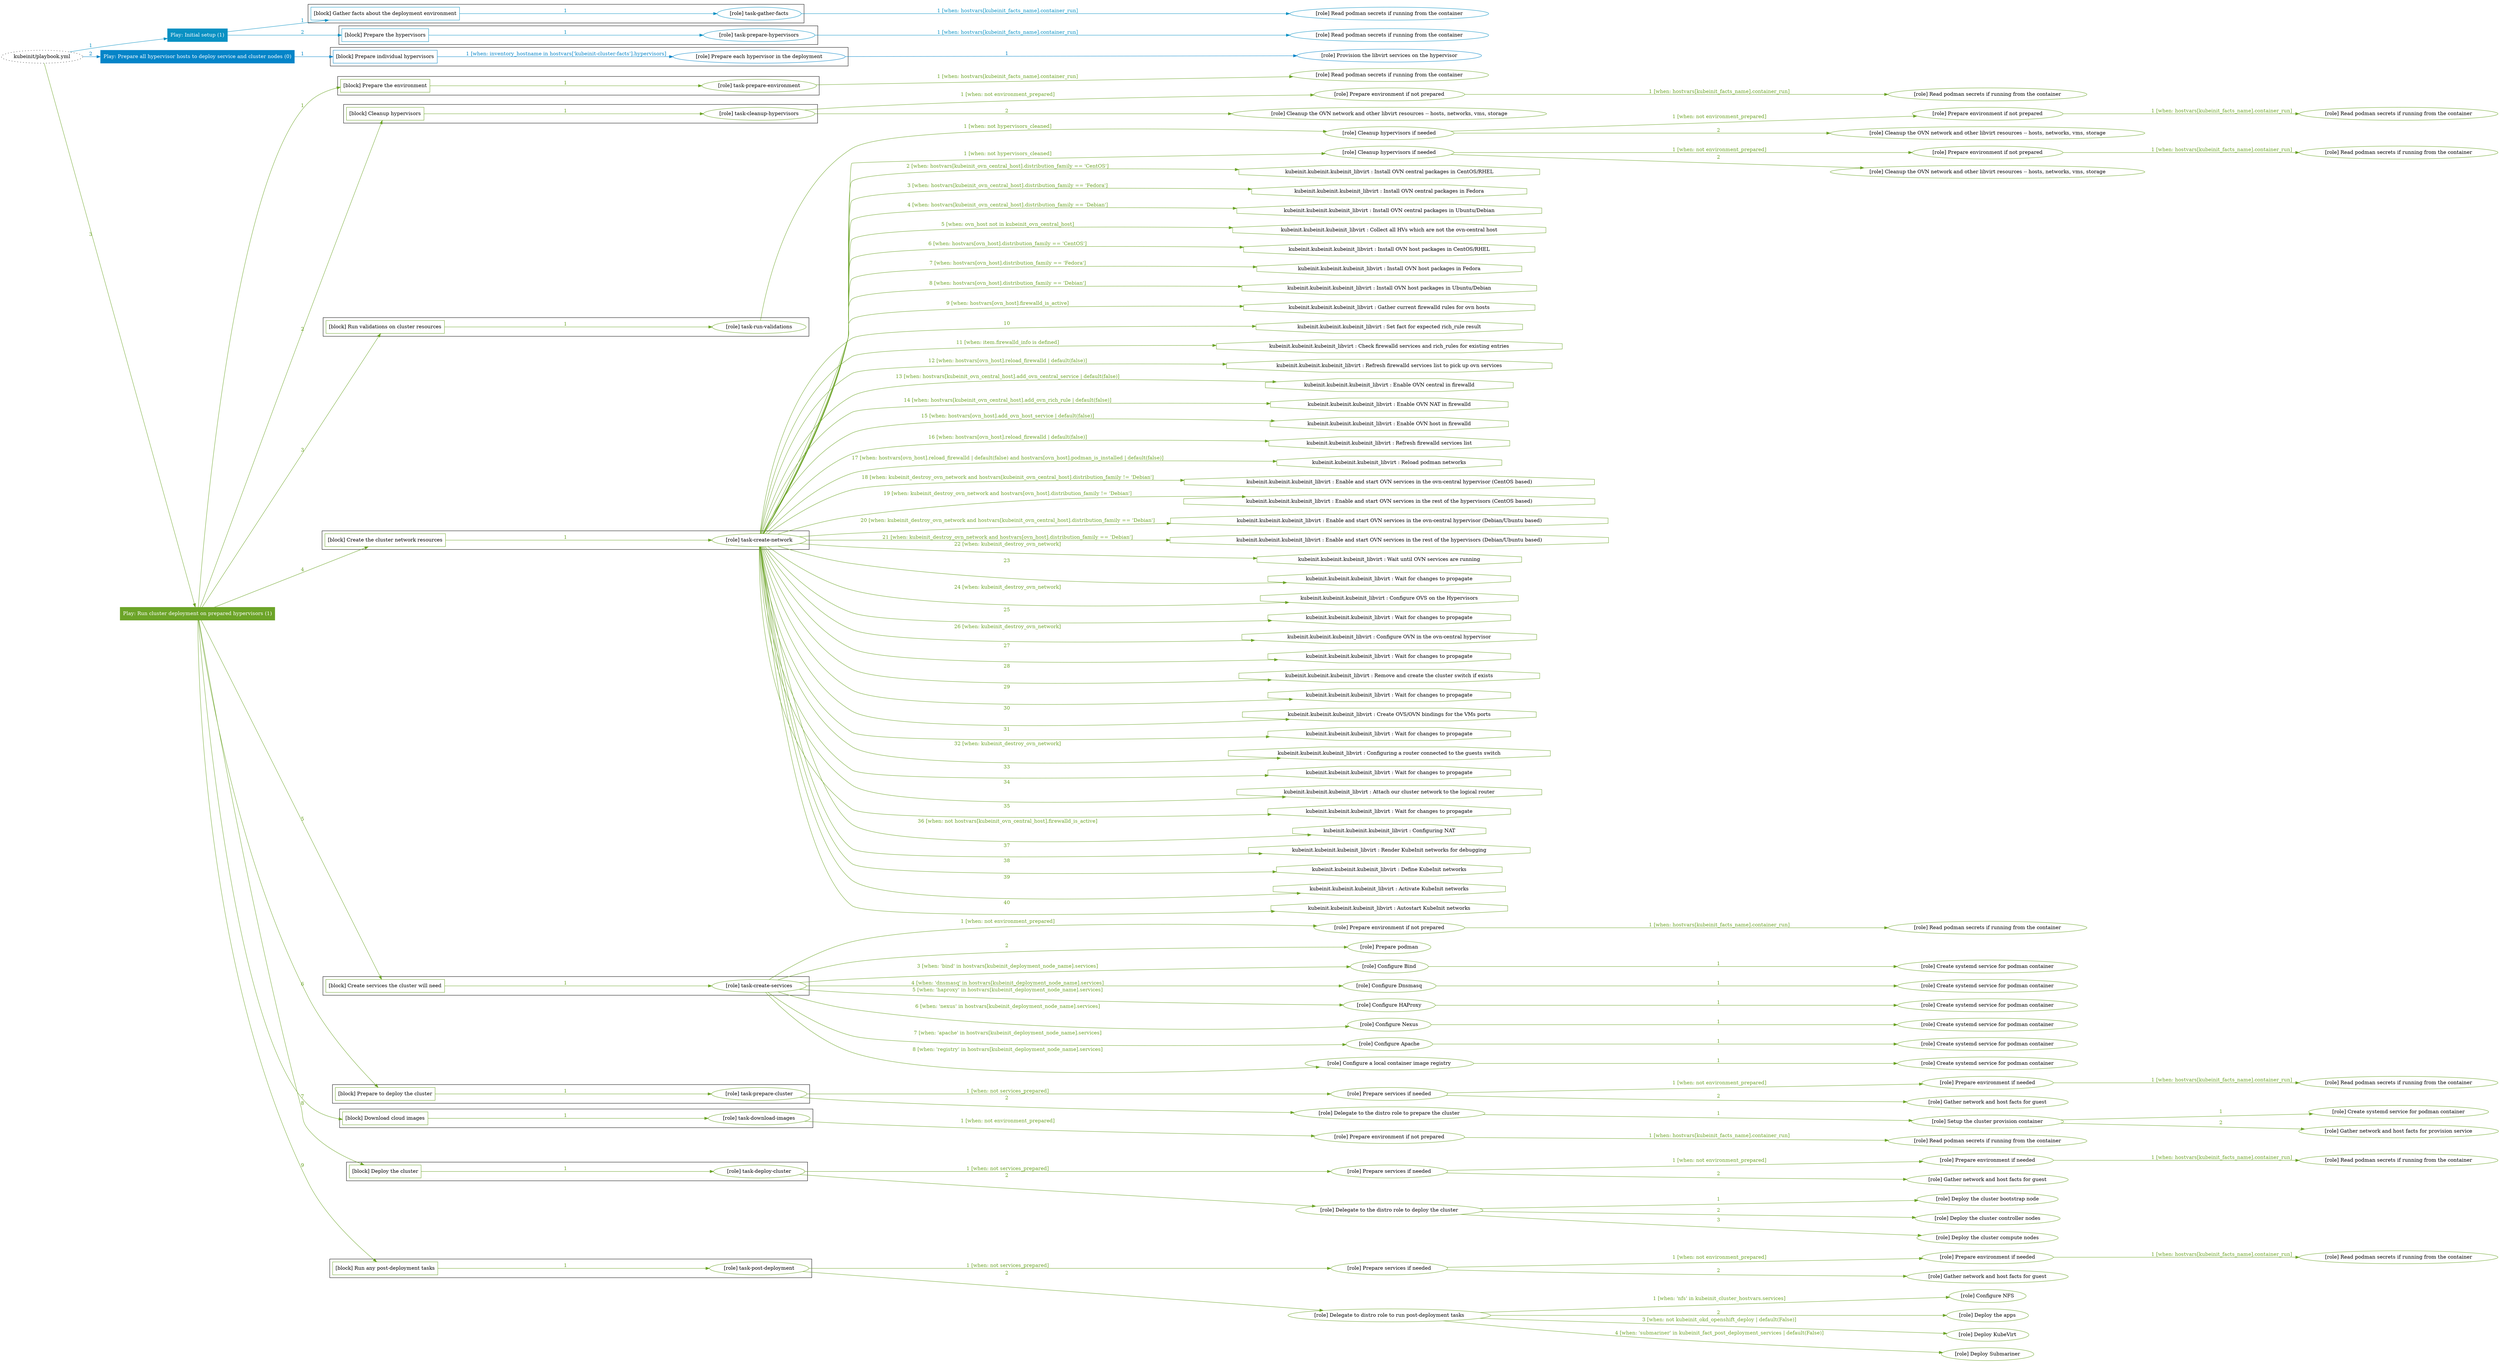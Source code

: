 digraph {
	graph [concentrate=true ordering=in rankdir=LR ratio=fill]
	edge [esep=5 sep=10]
	"kubeinit/playbook.yml" [id=root_node style=dotted]
	play_1d0f3b23 [label="Play: Initial setup (1)" color="#0991c3" fontcolor="#ffffff" id=play_1d0f3b23 shape=box style=filled tooltip=localhost]
	"kubeinit/playbook.yml" -> play_1d0f3b23 [label="1 " color="#0991c3" fontcolor="#0991c3" id=edge_0eebed0f labeltooltip="1 " tooltip="1 "]
	subgraph "Read podman secrets if running from the container" {
		role_3bda1258 [label="[role] Read podman secrets if running from the container" color="#0991c3" id=role_3bda1258 tooltip="Read podman secrets if running from the container"]
	}
	subgraph "task-gather-facts" {
		role_52b122ae [label="[role] task-gather-facts" color="#0991c3" id=role_52b122ae tooltip="task-gather-facts"]
		role_52b122ae -> role_3bda1258 [label="1 [when: hostvars[kubeinit_facts_name].container_run]" color="#0991c3" fontcolor="#0991c3" id=edge_6b0757ee labeltooltip="1 [when: hostvars[kubeinit_facts_name].container_run]" tooltip="1 [when: hostvars[kubeinit_facts_name].container_run]"]
	}
	subgraph "Read podman secrets if running from the container" {
		role_62231ed9 [label="[role] Read podman secrets if running from the container" color="#0991c3" id=role_62231ed9 tooltip="Read podman secrets if running from the container"]
	}
	subgraph "task-prepare-hypervisors" {
		role_877db3f2 [label="[role] task-prepare-hypervisors" color="#0991c3" id=role_877db3f2 tooltip="task-prepare-hypervisors"]
		role_877db3f2 -> role_62231ed9 [label="1 [when: hostvars[kubeinit_facts_name].container_run]" color="#0991c3" fontcolor="#0991c3" id=edge_5c6cde98 labeltooltip="1 [when: hostvars[kubeinit_facts_name].container_run]" tooltip="1 [when: hostvars[kubeinit_facts_name].container_run]"]
	}
	subgraph "Play: Initial setup (1)" {
		play_1d0f3b23 -> block_cac2abf6 [label=1 color="#0991c3" fontcolor="#0991c3" id=edge_bfcca892 labeltooltip=1 tooltip=1]
		subgraph cluster_block_cac2abf6 {
			block_cac2abf6 [label="[block] Gather facts about the deployment environment" color="#0991c3" id=block_cac2abf6 labeltooltip="Gather facts about the deployment environment" shape=box tooltip="Gather facts about the deployment environment"]
			block_cac2abf6 -> role_52b122ae [label="1 " color="#0991c3" fontcolor="#0991c3" id=edge_7da9f13a labeltooltip="1 " tooltip="1 "]
		}
		play_1d0f3b23 -> block_fa232327 [label=2 color="#0991c3" fontcolor="#0991c3" id=edge_b8f8ec32 labeltooltip=2 tooltip=2]
		subgraph cluster_block_fa232327 {
			block_fa232327 [label="[block] Prepare the hypervisors" color="#0991c3" id=block_fa232327 labeltooltip="Prepare the hypervisors" shape=box tooltip="Prepare the hypervisors"]
			block_fa232327 -> role_877db3f2 [label="1 " color="#0991c3" fontcolor="#0991c3" id=edge_8bb0a668 labeltooltip="1 " tooltip="1 "]
		}
	}
	play_5620a436 [label="Play: Prepare all hypervisor hosts to deploy service and cluster nodes (0)" color="#0484c8" fontcolor="#ffffff" id=play_5620a436 shape=box style=filled tooltip="Play: Prepare all hypervisor hosts to deploy service and cluster nodes (0)"]
	"kubeinit/playbook.yml" -> play_5620a436 [label="2 " color="#0484c8" fontcolor="#0484c8" id=edge_4b55c84f labeltooltip="2 " tooltip="2 "]
	subgraph "Provision the libvirt services on the hypervisor" {
		role_5b494104 [label="[role] Provision the libvirt services on the hypervisor" color="#0484c8" id=role_5b494104 tooltip="Provision the libvirt services on the hypervisor"]
	}
	subgraph "Prepare each hypervisor in the deployment" {
		role_0c9cf7dc [label="[role] Prepare each hypervisor in the deployment" color="#0484c8" id=role_0c9cf7dc tooltip="Prepare each hypervisor in the deployment"]
		role_0c9cf7dc -> role_5b494104 [label="1 " color="#0484c8" fontcolor="#0484c8" id=edge_ddefc6c1 labeltooltip="1 " tooltip="1 "]
	}
	subgraph "Play: Prepare all hypervisor hosts to deploy service and cluster nodes (0)" {
		play_5620a436 -> block_0cb9054e [label=1 color="#0484c8" fontcolor="#0484c8" id=edge_31ef2a27 labeltooltip=1 tooltip=1]
		subgraph cluster_block_0cb9054e {
			block_0cb9054e [label="[block] Prepare individual hypervisors" color="#0484c8" id=block_0cb9054e labeltooltip="Prepare individual hypervisors" shape=box tooltip="Prepare individual hypervisors"]
			block_0cb9054e -> role_0c9cf7dc [label="1 [when: inventory_hostname in hostvars['kubeinit-cluster-facts'].hypervisors]" color="#0484c8" fontcolor="#0484c8" id=edge_56a7d18a labeltooltip="1 [when: inventory_hostname in hostvars['kubeinit-cluster-facts'].hypervisors]" tooltip="1 [when: inventory_hostname in hostvars['kubeinit-cluster-facts'].hypervisors]"]
		}
	}
	play_fc55fb59 [label="Play: Run cluster deployment on prepared hypervisors (1)" color="#6ca428" fontcolor="#ffffff" id=play_fc55fb59 shape=box style=filled tooltip=localhost]
	"kubeinit/playbook.yml" -> play_fc55fb59 [label="3 " color="#6ca428" fontcolor="#6ca428" id=edge_37c47b36 labeltooltip="3 " tooltip="3 "]
	subgraph "Read podman secrets if running from the container" {
		role_cace3ada [label="[role] Read podman secrets if running from the container" color="#6ca428" id=role_cace3ada tooltip="Read podman secrets if running from the container"]
	}
	subgraph "task-prepare-environment" {
		role_329109fe [label="[role] task-prepare-environment" color="#6ca428" id=role_329109fe tooltip="task-prepare-environment"]
		role_329109fe -> role_cace3ada [label="1 [when: hostvars[kubeinit_facts_name].container_run]" color="#6ca428" fontcolor="#6ca428" id=edge_4caa271c labeltooltip="1 [when: hostvars[kubeinit_facts_name].container_run]" tooltip="1 [when: hostvars[kubeinit_facts_name].container_run]"]
	}
	subgraph "Read podman secrets if running from the container" {
		role_ec29bff9 [label="[role] Read podman secrets if running from the container" color="#6ca428" id=role_ec29bff9 tooltip="Read podman secrets if running from the container"]
	}
	subgraph "Prepare environment if not prepared" {
		role_7a30d670 [label="[role] Prepare environment if not prepared" color="#6ca428" id=role_7a30d670 tooltip="Prepare environment if not prepared"]
		role_7a30d670 -> role_ec29bff9 [label="1 [when: hostvars[kubeinit_facts_name].container_run]" color="#6ca428" fontcolor="#6ca428" id=edge_1ba3d1e0 labeltooltip="1 [when: hostvars[kubeinit_facts_name].container_run]" tooltip="1 [when: hostvars[kubeinit_facts_name].container_run]"]
	}
	subgraph "Cleanup the OVN network and other libvirt resources -- hosts, networks, vms, storage" {
		role_9c97a866 [label="[role] Cleanup the OVN network and other libvirt resources -- hosts, networks, vms, storage" color="#6ca428" id=role_9c97a866 tooltip="Cleanup the OVN network and other libvirt resources -- hosts, networks, vms, storage"]
	}
	subgraph "task-cleanup-hypervisors" {
		role_ce5047a4 [label="[role] task-cleanup-hypervisors" color="#6ca428" id=role_ce5047a4 tooltip="task-cleanup-hypervisors"]
		role_ce5047a4 -> role_7a30d670 [label="1 [when: not environment_prepared]" color="#6ca428" fontcolor="#6ca428" id=edge_6b4ae4ee labeltooltip="1 [when: not environment_prepared]" tooltip="1 [when: not environment_prepared]"]
		role_ce5047a4 -> role_9c97a866 [label="2 " color="#6ca428" fontcolor="#6ca428" id=edge_ade8a3e8 labeltooltip="2 " tooltip="2 "]
	}
	subgraph "Read podman secrets if running from the container" {
		role_aefb1856 [label="[role] Read podman secrets if running from the container" color="#6ca428" id=role_aefb1856 tooltip="Read podman secrets if running from the container"]
	}
	subgraph "Prepare environment if not prepared" {
		role_160557c3 [label="[role] Prepare environment if not prepared" color="#6ca428" id=role_160557c3 tooltip="Prepare environment if not prepared"]
		role_160557c3 -> role_aefb1856 [label="1 [when: hostvars[kubeinit_facts_name].container_run]" color="#6ca428" fontcolor="#6ca428" id=edge_77136409 labeltooltip="1 [when: hostvars[kubeinit_facts_name].container_run]" tooltip="1 [when: hostvars[kubeinit_facts_name].container_run]"]
	}
	subgraph "Cleanup the OVN network and other libvirt resources -- hosts, networks, vms, storage" {
		role_cb1c1463 [label="[role] Cleanup the OVN network and other libvirt resources -- hosts, networks, vms, storage" color="#6ca428" id=role_cb1c1463 tooltip="Cleanup the OVN network and other libvirt resources -- hosts, networks, vms, storage"]
	}
	subgraph "Cleanup hypervisors if needed" {
		role_30bb3a81 [label="[role] Cleanup hypervisors if needed" color="#6ca428" id=role_30bb3a81 tooltip="Cleanup hypervisors if needed"]
		role_30bb3a81 -> role_160557c3 [label="1 [when: not environment_prepared]" color="#6ca428" fontcolor="#6ca428" id=edge_ea92c94d labeltooltip="1 [when: not environment_prepared]" tooltip="1 [when: not environment_prepared]"]
		role_30bb3a81 -> role_cb1c1463 [label="2 " color="#6ca428" fontcolor="#6ca428" id=edge_9de337fa labeltooltip="2 " tooltip="2 "]
	}
	subgraph "task-run-validations" {
		role_1bee5605 [label="[role] task-run-validations" color="#6ca428" id=role_1bee5605 tooltip="task-run-validations"]
		role_1bee5605 -> role_30bb3a81 [label="1 [when: not hypervisors_cleaned]" color="#6ca428" fontcolor="#6ca428" id=edge_9c29f509 labeltooltip="1 [when: not hypervisors_cleaned]" tooltip="1 [when: not hypervisors_cleaned]"]
	}
	subgraph "Read podman secrets if running from the container" {
		role_6a135ee4 [label="[role] Read podman secrets if running from the container" color="#6ca428" id=role_6a135ee4 tooltip="Read podman secrets if running from the container"]
	}
	subgraph "Prepare environment if not prepared" {
		role_3a373ab1 [label="[role] Prepare environment if not prepared" color="#6ca428" id=role_3a373ab1 tooltip="Prepare environment if not prepared"]
		role_3a373ab1 -> role_6a135ee4 [label="1 [when: hostvars[kubeinit_facts_name].container_run]" color="#6ca428" fontcolor="#6ca428" id=edge_4aa9da67 labeltooltip="1 [when: hostvars[kubeinit_facts_name].container_run]" tooltip="1 [when: hostvars[kubeinit_facts_name].container_run]"]
	}
	subgraph "Cleanup the OVN network and other libvirt resources -- hosts, networks, vms, storage" {
		role_904cea30 [label="[role] Cleanup the OVN network and other libvirt resources -- hosts, networks, vms, storage" color="#6ca428" id=role_904cea30 tooltip="Cleanup the OVN network and other libvirt resources -- hosts, networks, vms, storage"]
	}
	subgraph "Cleanup hypervisors if needed" {
		role_c84840f1 [label="[role] Cleanup hypervisors if needed" color="#6ca428" id=role_c84840f1 tooltip="Cleanup hypervisors if needed"]
		role_c84840f1 -> role_3a373ab1 [label="1 [when: not environment_prepared]" color="#6ca428" fontcolor="#6ca428" id=edge_f9b7dd58 labeltooltip="1 [when: not environment_prepared]" tooltip="1 [when: not environment_prepared]"]
		role_c84840f1 -> role_904cea30 [label="2 " color="#6ca428" fontcolor="#6ca428" id=edge_bf6f907e labeltooltip="2 " tooltip="2 "]
	}
	subgraph "task-create-network" {
		role_a7d045e5 [label="[role] task-create-network" color="#6ca428" id=role_a7d045e5 tooltip="task-create-network"]
		role_a7d045e5 -> role_c84840f1 [label="1 [when: not hypervisors_cleaned]" color="#6ca428" fontcolor="#6ca428" id=edge_d69b2b00 labeltooltip="1 [when: not hypervisors_cleaned]" tooltip="1 [when: not hypervisors_cleaned]"]
		task_24482f84 [label="kubeinit.kubeinit.kubeinit_libvirt : Install OVN central packages in CentOS/RHEL" color="#6ca428" id=task_24482f84 shape=octagon tooltip="kubeinit.kubeinit.kubeinit_libvirt : Install OVN central packages in CentOS/RHEL"]
		role_a7d045e5 -> task_24482f84 [label="2 [when: hostvars[kubeinit_ovn_central_host].distribution_family == 'CentOS']" color="#6ca428" fontcolor="#6ca428" id=edge_8bc4be24 labeltooltip="2 [when: hostvars[kubeinit_ovn_central_host].distribution_family == 'CentOS']" tooltip="2 [when: hostvars[kubeinit_ovn_central_host].distribution_family == 'CentOS']"]
		task_f17afafd [label="kubeinit.kubeinit.kubeinit_libvirt : Install OVN central packages in Fedora" color="#6ca428" id=task_f17afafd shape=octagon tooltip="kubeinit.kubeinit.kubeinit_libvirt : Install OVN central packages in Fedora"]
		role_a7d045e5 -> task_f17afafd [label="3 [when: hostvars[kubeinit_ovn_central_host].distribution_family == 'Fedora']" color="#6ca428" fontcolor="#6ca428" id=edge_3b3521f0 labeltooltip="3 [when: hostvars[kubeinit_ovn_central_host].distribution_family == 'Fedora']" tooltip="3 [when: hostvars[kubeinit_ovn_central_host].distribution_family == 'Fedora']"]
		task_8bb8ba4b [label="kubeinit.kubeinit.kubeinit_libvirt : Install OVN central packages in Ubuntu/Debian" color="#6ca428" id=task_8bb8ba4b shape=octagon tooltip="kubeinit.kubeinit.kubeinit_libvirt : Install OVN central packages in Ubuntu/Debian"]
		role_a7d045e5 -> task_8bb8ba4b [label="4 [when: hostvars[kubeinit_ovn_central_host].distribution_family == 'Debian']" color="#6ca428" fontcolor="#6ca428" id=edge_e26f1718 labeltooltip="4 [when: hostvars[kubeinit_ovn_central_host].distribution_family == 'Debian']" tooltip="4 [when: hostvars[kubeinit_ovn_central_host].distribution_family == 'Debian']"]
		task_1f9318c9 [label="kubeinit.kubeinit.kubeinit_libvirt : Collect all HVs which are not the ovn-central host" color="#6ca428" id=task_1f9318c9 shape=octagon tooltip="kubeinit.kubeinit.kubeinit_libvirt : Collect all HVs which are not the ovn-central host"]
		role_a7d045e5 -> task_1f9318c9 [label="5 [when: ovn_host not in kubeinit_ovn_central_host]" color="#6ca428" fontcolor="#6ca428" id=edge_c4eaec52 labeltooltip="5 [when: ovn_host not in kubeinit_ovn_central_host]" tooltip="5 [when: ovn_host not in kubeinit_ovn_central_host]"]
		task_5c159fa4 [label="kubeinit.kubeinit.kubeinit_libvirt : Install OVN host packages in CentOS/RHEL" color="#6ca428" id=task_5c159fa4 shape=octagon tooltip="kubeinit.kubeinit.kubeinit_libvirt : Install OVN host packages in CentOS/RHEL"]
		role_a7d045e5 -> task_5c159fa4 [label="6 [when: hostvars[ovn_host].distribution_family == 'CentOS']" color="#6ca428" fontcolor="#6ca428" id=edge_d222ca1a labeltooltip="6 [when: hostvars[ovn_host].distribution_family == 'CentOS']" tooltip="6 [when: hostvars[ovn_host].distribution_family == 'CentOS']"]
		task_cde5e69b [label="kubeinit.kubeinit.kubeinit_libvirt : Install OVN host packages in Fedora" color="#6ca428" id=task_cde5e69b shape=octagon tooltip="kubeinit.kubeinit.kubeinit_libvirt : Install OVN host packages in Fedora"]
		role_a7d045e5 -> task_cde5e69b [label="7 [when: hostvars[ovn_host].distribution_family == 'Fedora']" color="#6ca428" fontcolor="#6ca428" id=edge_a72c2229 labeltooltip="7 [when: hostvars[ovn_host].distribution_family == 'Fedora']" tooltip="7 [when: hostvars[ovn_host].distribution_family == 'Fedora']"]
		task_4cd84af1 [label="kubeinit.kubeinit.kubeinit_libvirt : Install OVN host packages in Ubuntu/Debian" color="#6ca428" id=task_4cd84af1 shape=octagon tooltip="kubeinit.kubeinit.kubeinit_libvirt : Install OVN host packages in Ubuntu/Debian"]
		role_a7d045e5 -> task_4cd84af1 [label="8 [when: hostvars[ovn_host].distribution_family == 'Debian']" color="#6ca428" fontcolor="#6ca428" id=edge_5a176c95 labeltooltip="8 [when: hostvars[ovn_host].distribution_family == 'Debian']" tooltip="8 [when: hostvars[ovn_host].distribution_family == 'Debian']"]
		task_c74c9bcd [label="kubeinit.kubeinit.kubeinit_libvirt : Gather current firewalld rules for ovn hosts" color="#6ca428" id=task_c74c9bcd shape=octagon tooltip="kubeinit.kubeinit.kubeinit_libvirt : Gather current firewalld rules for ovn hosts"]
		role_a7d045e5 -> task_c74c9bcd [label="9 [when: hostvars[ovn_host].firewalld_is_active]" color="#6ca428" fontcolor="#6ca428" id=edge_cc9ed0a3 labeltooltip="9 [when: hostvars[ovn_host].firewalld_is_active]" tooltip="9 [when: hostvars[ovn_host].firewalld_is_active]"]
		task_0d4f0f1f [label="kubeinit.kubeinit.kubeinit_libvirt : Set fact for expected rich_rule result" color="#6ca428" id=task_0d4f0f1f shape=octagon tooltip="kubeinit.kubeinit.kubeinit_libvirt : Set fact for expected rich_rule result"]
		role_a7d045e5 -> task_0d4f0f1f [label="10 " color="#6ca428" fontcolor="#6ca428" id=edge_cbdf357d labeltooltip="10 " tooltip="10 "]
		task_a88046bb [label="kubeinit.kubeinit.kubeinit_libvirt : Check firewalld services and rich_rules for existing entries" color="#6ca428" id=task_a88046bb shape=octagon tooltip="kubeinit.kubeinit.kubeinit_libvirt : Check firewalld services and rich_rules for existing entries"]
		role_a7d045e5 -> task_a88046bb [label="11 [when: item.firewalld_info is defined]" color="#6ca428" fontcolor="#6ca428" id=edge_bc4d7ee4 labeltooltip="11 [when: item.firewalld_info is defined]" tooltip="11 [when: item.firewalld_info is defined]"]
		task_028f4e26 [label="kubeinit.kubeinit.kubeinit_libvirt : Refresh firewalld services list to pick up ovn services" color="#6ca428" id=task_028f4e26 shape=octagon tooltip="kubeinit.kubeinit.kubeinit_libvirt : Refresh firewalld services list to pick up ovn services"]
		role_a7d045e5 -> task_028f4e26 [label="12 [when: hostvars[ovn_host].reload_firewalld | default(false)]" color="#6ca428" fontcolor="#6ca428" id=edge_52d17799 labeltooltip="12 [when: hostvars[ovn_host].reload_firewalld | default(false)]" tooltip="12 [when: hostvars[ovn_host].reload_firewalld | default(false)]"]
		task_787abd0c [label="kubeinit.kubeinit.kubeinit_libvirt : Enable OVN central in firewalld" color="#6ca428" id=task_787abd0c shape=octagon tooltip="kubeinit.kubeinit.kubeinit_libvirt : Enable OVN central in firewalld"]
		role_a7d045e5 -> task_787abd0c [label="13 [when: hostvars[kubeinit_ovn_central_host].add_ovn_central_service | default(false)]" color="#6ca428" fontcolor="#6ca428" id=edge_53fc9f37 labeltooltip="13 [when: hostvars[kubeinit_ovn_central_host].add_ovn_central_service | default(false)]" tooltip="13 [when: hostvars[kubeinit_ovn_central_host].add_ovn_central_service | default(false)]"]
		task_1e277fc4 [label="kubeinit.kubeinit.kubeinit_libvirt : Enable OVN NAT in firewalld" color="#6ca428" id=task_1e277fc4 shape=octagon tooltip="kubeinit.kubeinit.kubeinit_libvirt : Enable OVN NAT in firewalld"]
		role_a7d045e5 -> task_1e277fc4 [label="14 [when: hostvars[kubeinit_ovn_central_host].add_ovn_rich_rule | default(false)]" color="#6ca428" fontcolor="#6ca428" id=edge_0dd5cdea labeltooltip="14 [when: hostvars[kubeinit_ovn_central_host].add_ovn_rich_rule | default(false)]" tooltip="14 [when: hostvars[kubeinit_ovn_central_host].add_ovn_rich_rule | default(false)]"]
		task_5af881fd [label="kubeinit.kubeinit.kubeinit_libvirt : Enable OVN host in firewalld" color="#6ca428" id=task_5af881fd shape=octagon tooltip="kubeinit.kubeinit.kubeinit_libvirt : Enable OVN host in firewalld"]
		role_a7d045e5 -> task_5af881fd [label="15 [when: hostvars[ovn_host].add_ovn_host_service | default(false)]" color="#6ca428" fontcolor="#6ca428" id=edge_018bda45 labeltooltip="15 [when: hostvars[ovn_host].add_ovn_host_service | default(false)]" tooltip="15 [when: hostvars[ovn_host].add_ovn_host_service | default(false)]"]
		task_7467155d [label="kubeinit.kubeinit.kubeinit_libvirt : Refresh firewalld services list" color="#6ca428" id=task_7467155d shape=octagon tooltip="kubeinit.kubeinit.kubeinit_libvirt : Refresh firewalld services list"]
		role_a7d045e5 -> task_7467155d [label="16 [when: hostvars[ovn_host].reload_firewalld | default(false)]" color="#6ca428" fontcolor="#6ca428" id=edge_dc36f563 labeltooltip="16 [when: hostvars[ovn_host].reload_firewalld | default(false)]" tooltip="16 [when: hostvars[ovn_host].reload_firewalld | default(false)]"]
		task_eeb746ad [label="kubeinit.kubeinit.kubeinit_libvirt : Reload podman networks" color="#6ca428" id=task_eeb746ad shape=octagon tooltip="kubeinit.kubeinit.kubeinit_libvirt : Reload podman networks"]
		role_a7d045e5 -> task_eeb746ad [label="17 [when: hostvars[ovn_host].reload_firewalld | default(false) and hostvars[ovn_host].podman_is_installed | default(false)]" color="#6ca428" fontcolor="#6ca428" id=edge_cd9277ac labeltooltip="17 [when: hostvars[ovn_host].reload_firewalld | default(false) and hostvars[ovn_host].podman_is_installed | default(false)]" tooltip="17 [when: hostvars[ovn_host].reload_firewalld | default(false) and hostvars[ovn_host].podman_is_installed | default(false)]"]
		task_74bd802d [label="kubeinit.kubeinit.kubeinit_libvirt : Enable and start OVN services in the ovn-central hypervisor (CentOS based)" color="#6ca428" id=task_74bd802d shape=octagon tooltip="kubeinit.kubeinit.kubeinit_libvirt : Enable and start OVN services in the ovn-central hypervisor (CentOS based)"]
		role_a7d045e5 -> task_74bd802d [label="18 [when: kubeinit_destroy_ovn_network and hostvars[kubeinit_ovn_central_host].distribution_family != 'Debian']" color="#6ca428" fontcolor="#6ca428" id=edge_b6931487 labeltooltip="18 [when: kubeinit_destroy_ovn_network and hostvars[kubeinit_ovn_central_host].distribution_family != 'Debian']" tooltip="18 [when: kubeinit_destroy_ovn_network and hostvars[kubeinit_ovn_central_host].distribution_family != 'Debian']"]
		task_a2dd5172 [label="kubeinit.kubeinit.kubeinit_libvirt : Enable and start OVN services in the rest of the hypervisors (CentOS based)" color="#6ca428" id=task_a2dd5172 shape=octagon tooltip="kubeinit.kubeinit.kubeinit_libvirt : Enable and start OVN services in the rest of the hypervisors (CentOS based)"]
		role_a7d045e5 -> task_a2dd5172 [label="19 [when: kubeinit_destroy_ovn_network and hostvars[ovn_host].distribution_family != 'Debian']" color="#6ca428" fontcolor="#6ca428" id=edge_fb664b0c labeltooltip="19 [when: kubeinit_destroy_ovn_network and hostvars[ovn_host].distribution_family != 'Debian']" tooltip="19 [when: kubeinit_destroy_ovn_network and hostvars[ovn_host].distribution_family != 'Debian']"]
		task_cbf7e2c9 [label="kubeinit.kubeinit.kubeinit_libvirt : Enable and start OVN services in the ovn-central hypervisor (Debian/Ubuntu based)" color="#6ca428" id=task_cbf7e2c9 shape=octagon tooltip="kubeinit.kubeinit.kubeinit_libvirt : Enable and start OVN services in the ovn-central hypervisor (Debian/Ubuntu based)"]
		role_a7d045e5 -> task_cbf7e2c9 [label="20 [when: kubeinit_destroy_ovn_network and hostvars[kubeinit_ovn_central_host].distribution_family == 'Debian']" color="#6ca428" fontcolor="#6ca428" id=edge_057bb6b1 labeltooltip="20 [when: kubeinit_destroy_ovn_network and hostvars[kubeinit_ovn_central_host].distribution_family == 'Debian']" tooltip="20 [when: kubeinit_destroy_ovn_network and hostvars[kubeinit_ovn_central_host].distribution_family == 'Debian']"]
		task_b1e03e87 [label="kubeinit.kubeinit.kubeinit_libvirt : Enable and start OVN services in the rest of the hypervisors (Debian/Ubuntu based)" color="#6ca428" id=task_b1e03e87 shape=octagon tooltip="kubeinit.kubeinit.kubeinit_libvirt : Enable and start OVN services in the rest of the hypervisors (Debian/Ubuntu based)"]
		role_a7d045e5 -> task_b1e03e87 [label="21 [when: kubeinit_destroy_ovn_network and hostvars[ovn_host].distribution_family == 'Debian']" color="#6ca428" fontcolor="#6ca428" id=edge_e5aca541 labeltooltip="21 [when: kubeinit_destroy_ovn_network and hostvars[ovn_host].distribution_family == 'Debian']" tooltip="21 [when: kubeinit_destroy_ovn_network and hostvars[ovn_host].distribution_family == 'Debian']"]
		task_45e97d74 [label="kubeinit.kubeinit.kubeinit_libvirt : Wait until OVN services are running" color="#6ca428" id=task_45e97d74 shape=octagon tooltip="kubeinit.kubeinit.kubeinit_libvirt : Wait until OVN services are running"]
		role_a7d045e5 -> task_45e97d74 [label="22 [when: kubeinit_destroy_ovn_network]" color="#6ca428" fontcolor="#6ca428" id=edge_86b6e304 labeltooltip="22 [when: kubeinit_destroy_ovn_network]" tooltip="22 [when: kubeinit_destroy_ovn_network]"]
		task_0bcebfa4 [label="kubeinit.kubeinit.kubeinit_libvirt : Wait for changes to propagate" color="#6ca428" id=task_0bcebfa4 shape=octagon tooltip="kubeinit.kubeinit.kubeinit_libvirt : Wait for changes to propagate"]
		role_a7d045e5 -> task_0bcebfa4 [label="23 " color="#6ca428" fontcolor="#6ca428" id=edge_7ee6779a labeltooltip="23 " tooltip="23 "]
		task_2fe0844b [label="kubeinit.kubeinit.kubeinit_libvirt : Configure OVS on the Hypervisors" color="#6ca428" id=task_2fe0844b shape=octagon tooltip="kubeinit.kubeinit.kubeinit_libvirt : Configure OVS on the Hypervisors"]
		role_a7d045e5 -> task_2fe0844b [label="24 [when: kubeinit_destroy_ovn_network]" color="#6ca428" fontcolor="#6ca428" id=edge_d4f887a8 labeltooltip="24 [when: kubeinit_destroy_ovn_network]" tooltip="24 [when: kubeinit_destroy_ovn_network]"]
		task_a9fb23c0 [label="kubeinit.kubeinit.kubeinit_libvirt : Wait for changes to propagate" color="#6ca428" id=task_a9fb23c0 shape=octagon tooltip="kubeinit.kubeinit.kubeinit_libvirt : Wait for changes to propagate"]
		role_a7d045e5 -> task_a9fb23c0 [label="25 " color="#6ca428" fontcolor="#6ca428" id=edge_e21f298d labeltooltip="25 " tooltip="25 "]
		task_b8b817a5 [label="kubeinit.kubeinit.kubeinit_libvirt : Configure OVN in the ovn-central hypervisor" color="#6ca428" id=task_b8b817a5 shape=octagon tooltip="kubeinit.kubeinit.kubeinit_libvirt : Configure OVN in the ovn-central hypervisor"]
		role_a7d045e5 -> task_b8b817a5 [label="26 [when: kubeinit_destroy_ovn_network]" color="#6ca428" fontcolor="#6ca428" id=edge_2a88addb labeltooltip="26 [when: kubeinit_destroy_ovn_network]" tooltip="26 [when: kubeinit_destroy_ovn_network]"]
		task_66fdfa0e [label="kubeinit.kubeinit.kubeinit_libvirt : Wait for changes to propagate" color="#6ca428" id=task_66fdfa0e shape=octagon tooltip="kubeinit.kubeinit.kubeinit_libvirt : Wait for changes to propagate"]
		role_a7d045e5 -> task_66fdfa0e [label="27 " color="#6ca428" fontcolor="#6ca428" id=edge_227ac38b labeltooltip="27 " tooltip="27 "]
		task_e58a3fc0 [label="kubeinit.kubeinit.kubeinit_libvirt : Remove and create the cluster switch if exists" color="#6ca428" id=task_e58a3fc0 shape=octagon tooltip="kubeinit.kubeinit.kubeinit_libvirt : Remove and create the cluster switch if exists"]
		role_a7d045e5 -> task_e58a3fc0 [label="28 " color="#6ca428" fontcolor="#6ca428" id=edge_2e7f4770 labeltooltip="28 " tooltip="28 "]
		task_b0c071c7 [label="kubeinit.kubeinit.kubeinit_libvirt : Wait for changes to propagate" color="#6ca428" id=task_b0c071c7 shape=octagon tooltip="kubeinit.kubeinit.kubeinit_libvirt : Wait for changes to propagate"]
		role_a7d045e5 -> task_b0c071c7 [label="29 " color="#6ca428" fontcolor="#6ca428" id=edge_abe7fc2c labeltooltip="29 " tooltip="29 "]
		task_931d3d0e [label="kubeinit.kubeinit.kubeinit_libvirt : Create OVS/OVN bindings for the VMs ports" color="#6ca428" id=task_931d3d0e shape=octagon tooltip="kubeinit.kubeinit.kubeinit_libvirt : Create OVS/OVN bindings for the VMs ports"]
		role_a7d045e5 -> task_931d3d0e [label="30 " color="#6ca428" fontcolor="#6ca428" id=edge_8ab6d8a6 labeltooltip="30 " tooltip="30 "]
		task_d7b7b6a1 [label="kubeinit.kubeinit.kubeinit_libvirt : Wait for changes to propagate" color="#6ca428" id=task_d7b7b6a1 shape=octagon tooltip="kubeinit.kubeinit.kubeinit_libvirt : Wait for changes to propagate"]
		role_a7d045e5 -> task_d7b7b6a1 [label="31 " color="#6ca428" fontcolor="#6ca428" id=edge_cf62d837 labeltooltip="31 " tooltip="31 "]
		task_f20b1bf1 [label="kubeinit.kubeinit.kubeinit_libvirt : Configuring a router connected to the guests switch" color="#6ca428" id=task_f20b1bf1 shape=octagon tooltip="kubeinit.kubeinit.kubeinit_libvirt : Configuring a router connected to the guests switch"]
		role_a7d045e5 -> task_f20b1bf1 [label="32 [when: kubeinit_destroy_ovn_network]" color="#6ca428" fontcolor="#6ca428" id=edge_fe5e926e labeltooltip="32 [when: kubeinit_destroy_ovn_network]" tooltip="32 [when: kubeinit_destroy_ovn_network]"]
		task_ea5f2527 [label="kubeinit.kubeinit.kubeinit_libvirt : Wait for changes to propagate" color="#6ca428" id=task_ea5f2527 shape=octagon tooltip="kubeinit.kubeinit.kubeinit_libvirt : Wait for changes to propagate"]
		role_a7d045e5 -> task_ea5f2527 [label="33 " color="#6ca428" fontcolor="#6ca428" id=edge_5dcf021a labeltooltip="33 " tooltip="33 "]
		task_110b3542 [label="kubeinit.kubeinit.kubeinit_libvirt : Attach our cluster network to the logical router" color="#6ca428" id=task_110b3542 shape=octagon tooltip="kubeinit.kubeinit.kubeinit_libvirt : Attach our cluster network to the logical router"]
		role_a7d045e5 -> task_110b3542 [label="34 " color="#6ca428" fontcolor="#6ca428" id=edge_177f27fb labeltooltip="34 " tooltip="34 "]
		task_881cf545 [label="kubeinit.kubeinit.kubeinit_libvirt : Wait for changes to propagate" color="#6ca428" id=task_881cf545 shape=octagon tooltip="kubeinit.kubeinit.kubeinit_libvirt : Wait for changes to propagate"]
		role_a7d045e5 -> task_881cf545 [label="35 " color="#6ca428" fontcolor="#6ca428" id=edge_7f7d4697 labeltooltip="35 " tooltip="35 "]
		task_d331f4ed [label="kubeinit.kubeinit.kubeinit_libvirt : Configuring NAT" color="#6ca428" id=task_d331f4ed shape=octagon tooltip="kubeinit.kubeinit.kubeinit_libvirt : Configuring NAT"]
		role_a7d045e5 -> task_d331f4ed [label="36 [when: not hostvars[kubeinit_ovn_central_host].firewalld_is_active]" color="#6ca428" fontcolor="#6ca428" id=edge_cf545a00 labeltooltip="36 [when: not hostvars[kubeinit_ovn_central_host].firewalld_is_active]" tooltip="36 [when: not hostvars[kubeinit_ovn_central_host].firewalld_is_active]"]
		task_0475a9e9 [label="kubeinit.kubeinit.kubeinit_libvirt : Render KubeInit networks for debugging" color="#6ca428" id=task_0475a9e9 shape=octagon tooltip="kubeinit.kubeinit.kubeinit_libvirt : Render KubeInit networks for debugging"]
		role_a7d045e5 -> task_0475a9e9 [label="37 " color="#6ca428" fontcolor="#6ca428" id=edge_f2070c8e labeltooltip="37 " tooltip="37 "]
		task_99b5471e [label="kubeinit.kubeinit.kubeinit_libvirt : Define KubeInit networks" color="#6ca428" id=task_99b5471e shape=octagon tooltip="kubeinit.kubeinit.kubeinit_libvirt : Define KubeInit networks"]
		role_a7d045e5 -> task_99b5471e [label="38 " color="#6ca428" fontcolor="#6ca428" id=edge_c89c29eb labeltooltip="38 " tooltip="38 "]
		task_93f20649 [label="kubeinit.kubeinit.kubeinit_libvirt : Activate KubeInit networks" color="#6ca428" id=task_93f20649 shape=octagon tooltip="kubeinit.kubeinit.kubeinit_libvirt : Activate KubeInit networks"]
		role_a7d045e5 -> task_93f20649 [label="39 " color="#6ca428" fontcolor="#6ca428" id=edge_13094a8f labeltooltip="39 " tooltip="39 "]
		task_2a35c971 [label="kubeinit.kubeinit.kubeinit_libvirt : Autostart KubeInit networks" color="#6ca428" id=task_2a35c971 shape=octagon tooltip="kubeinit.kubeinit.kubeinit_libvirt : Autostart KubeInit networks"]
		role_a7d045e5 -> task_2a35c971 [label="40 " color="#6ca428" fontcolor="#6ca428" id=edge_a5af9592 labeltooltip="40 " tooltip="40 "]
	}
	subgraph "Read podman secrets if running from the container" {
		role_8d19efcb [label="[role] Read podman secrets if running from the container" color="#6ca428" id=role_8d19efcb tooltip="Read podman secrets if running from the container"]
	}
	subgraph "Prepare environment if not prepared" {
		role_71ebd0e5 [label="[role] Prepare environment if not prepared" color="#6ca428" id=role_71ebd0e5 tooltip="Prepare environment if not prepared"]
		role_71ebd0e5 -> role_8d19efcb [label="1 [when: hostvars[kubeinit_facts_name].container_run]" color="#6ca428" fontcolor="#6ca428" id=edge_fea68691 labeltooltip="1 [when: hostvars[kubeinit_facts_name].container_run]" tooltip="1 [when: hostvars[kubeinit_facts_name].container_run]"]
	}
	subgraph "Prepare podman" {
		role_67ead9c8 [label="[role] Prepare podman" color="#6ca428" id=role_67ead9c8 tooltip="Prepare podman"]
	}
	subgraph "Create systemd service for podman container" {
		role_56b70543 [label="[role] Create systemd service for podman container" color="#6ca428" id=role_56b70543 tooltip="Create systemd service for podman container"]
	}
	subgraph "Configure Bind" {
		role_c3ff5770 [label="[role] Configure Bind" color="#6ca428" id=role_c3ff5770 tooltip="Configure Bind"]
		role_c3ff5770 -> role_56b70543 [label="1 " color="#6ca428" fontcolor="#6ca428" id=edge_7301caf1 labeltooltip="1 " tooltip="1 "]
	}
	subgraph "Create systemd service for podman container" {
		role_314b3f47 [label="[role] Create systemd service for podman container" color="#6ca428" id=role_314b3f47 tooltip="Create systemd service for podman container"]
	}
	subgraph "Configure Dnsmasq" {
		role_5f0f188b [label="[role] Configure Dnsmasq" color="#6ca428" id=role_5f0f188b tooltip="Configure Dnsmasq"]
		role_5f0f188b -> role_314b3f47 [label="1 " color="#6ca428" fontcolor="#6ca428" id=edge_13f563fe labeltooltip="1 " tooltip="1 "]
	}
	subgraph "Create systemd service for podman container" {
		role_9230bf93 [label="[role] Create systemd service for podman container" color="#6ca428" id=role_9230bf93 tooltip="Create systemd service for podman container"]
	}
	subgraph "Configure HAProxy" {
		role_6b468c11 [label="[role] Configure HAProxy" color="#6ca428" id=role_6b468c11 tooltip="Configure HAProxy"]
		role_6b468c11 -> role_9230bf93 [label="1 " color="#6ca428" fontcolor="#6ca428" id=edge_28f2f5a0 labeltooltip="1 " tooltip="1 "]
	}
	subgraph "Create systemd service for podman container" {
		role_441a0937 [label="[role] Create systemd service for podman container" color="#6ca428" id=role_441a0937 tooltip="Create systemd service for podman container"]
	}
	subgraph "Configure Nexus" {
		role_86329a51 [label="[role] Configure Nexus" color="#6ca428" id=role_86329a51 tooltip="Configure Nexus"]
		role_86329a51 -> role_441a0937 [label="1 " color="#6ca428" fontcolor="#6ca428" id=edge_daa727ac labeltooltip="1 " tooltip="1 "]
	}
	subgraph "Create systemd service for podman container" {
		role_befd88fe [label="[role] Create systemd service for podman container" color="#6ca428" id=role_befd88fe tooltip="Create systemd service for podman container"]
	}
	subgraph "Configure Apache" {
		role_ec4a3b4a [label="[role] Configure Apache" color="#6ca428" id=role_ec4a3b4a tooltip="Configure Apache"]
		role_ec4a3b4a -> role_befd88fe [label="1 " color="#6ca428" fontcolor="#6ca428" id=edge_a49d646e labeltooltip="1 " tooltip="1 "]
	}
	subgraph "Create systemd service for podman container" {
		role_7ded1b5f [label="[role] Create systemd service for podman container" color="#6ca428" id=role_7ded1b5f tooltip="Create systemd service for podman container"]
	}
	subgraph "Configure a local container image registry" {
		role_9348fdd9 [label="[role] Configure a local container image registry" color="#6ca428" id=role_9348fdd9 tooltip="Configure a local container image registry"]
		role_9348fdd9 -> role_7ded1b5f [label="1 " color="#6ca428" fontcolor="#6ca428" id=edge_05d5c68e labeltooltip="1 " tooltip="1 "]
	}
	subgraph "task-create-services" {
		role_87595b16 [label="[role] task-create-services" color="#6ca428" id=role_87595b16 tooltip="task-create-services"]
		role_87595b16 -> role_71ebd0e5 [label="1 [when: not environment_prepared]" color="#6ca428" fontcolor="#6ca428" id=edge_efe19517 labeltooltip="1 [when: not environment_prepared]" tooltip="1 [when: not environment_prepared]"]
		role_87595b16 -> role_67ead9c8 [label="2 " color="#6ca428" fontcolor="#6ca428" id=edge_b404d10d labeltooltip="2 " tooltip="2 "]
		role_87595b16 -> role_c3ff5770 [label="3 [when: 'bind' in hostvars[kubeinit_deployment_node_name].services]" color="#6ca428" fontcolor="#6ca428" id=edge_6e20231d labeltooltip="3 [when: 'bind' in hostvars[kubeinit_deployment_node_name].services]" tooltip="3 [when: 'bind' in hostvars[kubeinit_deployment_node_name].services]"]
		role_87595b16 -> role_5f0f188b [label="4 [when: 'dnsmasq' in hostvars[kubeinit_deployment_node_name].services]" color="#6ca428" fontcolor="#6ca428" id=edge_61c3ee30 labeltooltip="4 [when: 'dnsmasq' in hostvars[kubeinit_deployment_node_name].services]" tooltip="4 [when: 'dnsmasq' in hostvars[kubeinit_deployment_node_name].services]"]
		role_87595b16 -> role_6b468c11 [label="5 [when: 'haproxy' in hostvars[kubeinit_deployment_node_name].services]" color="#6ca428" fontcolor="#6ca428" id=edge_608aad90 labeltooltip="5 [when: 'haproxy' in hostvars[kubeinit_deployment_node_name].services]" tooltip="5 [when: 'haproxy' in hostvars[kubeinit_deployment_node_name].services]"]
		role_87595b16 -> role_86329a51 [label="6 [when: 'nexus' in hostvars[kubeinit_deployment_node_name].services]" color="#6ca428" fontcolor="#6ca428" id=edge_0b8c4155 labeltooltip="6 [when: 'nexus' in hostvars[kubeinit_deployment_node_name].services]" tooltip="6 [when: 'nexus' in hostvars[kubeinit_deployment_node_name].services]"]
		role_87595b16 -> role_ec4a3b4a [label="7 [when: 'apache' in hostvars[kubeinit_deployment_node_name].services]" color="#6ca428" fontcolor="#6ca428" id=edge_fccad78e labeltooltip="7 [when: 'apache' in hostvars[kubeinit_deployment_node_name].services]" tooltip="7 [when: 'apache' in hostvars[kubeinit_deployment_node_name].services]"]
		role_87595b16 -> role_9348fdd9 [label="8 [when: 'registry' in hostvars[kubeinit_deployment_node_name].services]" color="#6ca428" fontcolor="#6ca428" id=edge_4c64ad7e labeltooltip="8 [when: 'registry' in hostvars[kubeinit_deployment_node_name].services]" tooltip="8 [when: 'registry' in hostvars[kubeinit_deployment_node_name].services]"]
	}
	subgraph "Read podman secrets if running from the container" {
		role_f9bd0c7a [label="[role] Read podman secrets if running from the container" color="#6ca428" id=role_f9bd0c7a tooltip="Read podman secrets if running from the container"]
	}
	subgraph "Prepare environment if needed" {
		role_efcecd36 [label="[role] Prepare environment if needed" color="#6ca428" id=role_efcecd36 tooltip="Prepare environment if needed"]
		role_efcecd36 -> role_f9bd0c7a [label="1 [when: hostvars[kubeinit_facts_name].container_run]" color="#6ca428" fontcolor="#6ca428" id=edge_292a3fc2 labeltooltip="1 [when: hostvars[kubeinit_facts_name].container_run]" tooltip="1 [when: hostvars[kubeinit_facts_name].container_run]"]
	}
	subgraph "Gather network and host facts for guest" {
		role_17159861 [label="[role] Gather network and host facts for guest" color="#6ca428" id=role_17159861 tooltip="Gather network and host facts for guest"]
	}
	subgraph "Prepare services if needed" {
		role_6afccff6 [label="[role] Prepare services if needed" color="#6ca428" id=role_6afccff6 tooltip="Prepare services if needed"]
		role_6afccff6 -> role_efcecd36 [label="1 [when: not environment_prepared]" color="#6ca428" fontcolor="#6ca428" id=edge_9baf6e5a labeltooltip="1 [when: not environment_prepared]" tooltip="1 [when: not environment_prepared]"]
		role_6afccff6 -> role_17159861 [label="2 " color="#6ca428" fontcolor="#6ca428" id=edge_96e72777 labeltooltip="2 " tooltip="2 "]
	}
	subgraph "Create systemd service for podman container" {
		role_2eff9309 [label="[role] Create systemd service for podman container" color="#6ca428" id=role_2eff9309 tooltip="Create systemd service for podman container"]
	}
	subgraph "Gather network and host facts for provision service" {
		role_ce0ef499 [label="[role] Gather network and host facts for provision service" color="#6ca428" id=role_ce0ef499 tooltip="Gather network and host facts for provision service"]
	}
	subgraph "Setup the cluster provision container" {
		role_42ba41c3 [label="[role] Setup the cluster provision container" color="#6ca428" id=role_42ba41c3 tooltip="Setup the cluster provision container"]
		role_42ba41c3 -> role_2eff9309 [label="1 " color="#6ca428" fontcolor="#6ca428" id=edge_543e4c66 labeltooltip="1 " tooltip="1 "]
		role_42ba41c3 -> role_ce0ef499 [label="2 " color="#6ca428" fontcolor="#6ca428" id=edge_09ac85eb labeltooltip="2 " tooltip="2 "]
	}
	subgraph "Delegate to the distro role to prepare the cluster" {
		role_2acf25e5 [label="[role] Delegate to the distro role to prepare the cluster" color="#6ca428" id=role_2acf25e5 tooltip="Delegate to the distro role to prepare the cluster"]
		role_2acf25e5 -> role_42ba41c3 [label="1 " color="#6ca428" fontcolor="#6ca428" id=edge_98d4e386 labeltooltip="1 " tooltip="1 "]
	}
	subgraph "task-prepare-cluster" {
		role_8702b6bc [label="[role] task-prepare-cluster" color="#6ca428" id=role_8702b6bc tooltip="task-prepare-cluster"]
		role_8702b6bc -> role_6afccff6 [label="1 [when: not services_prepared]" color="#6ca428" fontcolor="#6ca428" id=edge_13fdedf9 labeltooltip="1 [when: not services_prepared]" tooltip="1 [when: not services_prepared]"]
		role_8702b6bc -> role_2acf25e5 [label="2 " color="#6ca428" fontcolor="#6ca428" id=edge_234e35e3 labeltooltip="2 " tooltip="2 "]
	}
	subgraph "Read podman secrets if running from the container" {
		role_287a18de [label="[role] Read podman secrets if running from the container" color="#6ca428" id=role_287a18de tooltip="Read podman secrets if running from the container"]
	}
	subgraph "Prepare environment if not prepared" {
		role_20b64a4a [label="[role] Prepare environment if not prepared" color="#6ca428" id=role_20b64a4a tooltip="Prepare environment if not prepared"]
		role_20b64a4a -> role_287a18de [label="1 [when: hostvars[kubeinit_facts_name].container_run]" color="#6ca428" fontcolor="#6ca428" id=edge_3129bafe labeltooltip="1 [when: hostvars[kubeinit_facts_name].container_run]" tooltip="1 [when: hostvars[kubeinit_facts_name].container_run]"]
	}
	subgraph "task-download-images" {
		role_38d85ecc [label="[role] task-download-images" color="#6ca428" id=role_38d85ecc tooltip="task-download-images"]
		role_38d85ecc -> role_20b64a4a [label="1 [when: not environment_prepared]" color="#6ca428" fontcolor="#6ca428" id=edge_d9cb40b3 labeltooltip="1 [when: not environment_prepared]" tooltip="1 [when: not environment_prepared]"]
	}
	subgraph "Read podman secrets if running from the container" {
		role_728553d8 [label="[role] Read podman secrets if running from the container" color="#6ca428" id=role_728553d8 tooltip="Read podman secrets if running from the container"]
	}
	subgraph "Prepare environment if needed" {
		role_9e87378c [label="[role] Prepare environment if needed" color="#6ca428" id=role_9e87378c tooltip="Prepare environment if needed"]
		role_9e87378c -> role_728553d8 [label="1 [when: hostvars[kubeinit_facts_name].container_run]" color="#6ca428" fontcolor="#6ca428" id=edge_b5b8cbb6 labeltooltip="1 [when: hostvars[kubeinit_facts_name].container_run]" tooltip="1 [when: hostvars[kubeinit_facts_name].container_run]"]
	}
	subgraph "Gather network and host facts for guest" {
		role_3b6c0e09 [label="[role] Gather network and host facts for guest" color="#6ca428" id=role_3b6c0e09 tooltip="Gather network and host facts for guest"]
	}
	subgraph "Prepare services if needed" {
		role_767612b3 [label="[role] Prepare services if needed" color="#6ca428" id=role_767612b3 tooltip="Prepare services if needed"]
		role_767612b3 -> role_9e87378c [label="1 [when: not environment_prepared]" color="#6ca428" fontcolor="#6ca428" id=edge_79eabd9f labeltooltip="1 [when: not environment_prepared]" tooltip="1 [when: not environment_prepared]"]
		role_767612b3 -> role_3b6c0e09 [label="2 " color="#6ca428" fontcolor="#6ca428" id=edge_b5eb8158 labeltooltip="2 " tooltip="2 "]
	}
	subgraph "Deploy the cluster bootstrap node" {
		role_73ae0f83 [label="[role] Deploy the cluster bootstrap node" color="#6ca428" id=role_73ae0f83 tooltip="Deploy the cluster bootstrap node"]
	}
	subgraph "Deploy the cluster controller nodes" {
		role_4a6b1709 [label="[role] Deploy the cluster controller nodes" color="#6ca428" id=role_4a6b1709 tooltip="Deploy the cluster controller nodes"]
	}
	subgraph "Deploy the cluster compute nodes" {
		role_70541882 [label="[role] Deploy the cluster compute nodes" color="#6ca428" id=role_70541882 tooltip="Deploy the cluster compute nodes"]
	}
	subgraph "Delegate to the distro role to deploy the cluster" {
		role_0d2ce03c [label="[role] Delegate to the distro role to deploy the cluster" color="#6ca428" id=role_0d2ce03c tooltip="Delegate to the distro role to deploy the cluster"]
		role_0d2ce03c -> role_73ae0f83 [label="1 " color="#6ca428" fontcolor="#6ca428" id=edge_50c828df labeltooltip="1 " tooltip="1 "]
		role_0d2ce03c -> role_4a6b1709 [label="2 " color="#6ca428" fontcolor="#6ca428" id=edge_384bc02d labeltooltip="2 " tooltip="2 "]
		role_0d2ce03c -> role_70541882 [label="3 " color="#6ca428" fontcolor="#6ca428" id=edge_3decd4ac labeltooltip="3 " tooltip="3 "]
	}
	subgraph "task-deploy-cluster" {
		role_c63fd8c6 [label="[role] task-deploy-cluster" color="#6ca428" id=role_c63fd8c6 tooltip="task-deploy-cluster"]
		role_c63fd8c6 -> role_767612b3 [label="1 [when: not services_prepared]" color="#6ca428" fontcolor="#6ca428" id=edge_c3fa95d6 labeltooltip="1 [when: not services_prepared]" tooltip="1 [when: not services_prepared]"]
		role_c63fd8c6 -> role_0d2ce03c [label="2 " color="#6ca428" fontcolor="#6ca428" id=edge_8eac9228 labeltooltip="2 " tooltip="2 "]
	}
	subgraph "Read podman secrets if running from the container" {
		role_faccf5d1 [label="[role] Read podman secrets if running from the container" color="#6ca428" id=role_faccf5d1 tooltip="Read podman secrets if running from the container"]
	}
	subgraph "Prepare environment if needed" {
		role_d9b7eb6b [label="[role] Prepare environment if needed" color="#6ca428" id=role_d9b7eb6b tooltip="Prepare environment if needed"]
		role_d9b7eb6b -> role_faccf5d1 [label="1 [when: hostvars[kubeinit_facts_name].container_run]" color="#6ca428" fontcolor="#6ca428" id=edge_bb6ea386 labeltooltip="1 [when: hostvars[kubeinit_facts_name].container_run]" tooltip="1 [when: hostvars[kubeinit_facts_name].container_run]"]
	}
	subgraph "Gather network and host facts for guest" {
		role_4384a7cd [label="[role] Gather network and host facts for guest" color="#6ca428" id=role_4384a7cd tooltip="Gather network and host facts for guest"]
	}
	subgraph "Prepare services if needed" {
		role_c1078145 [label="[role] Prepare services if needed" color="#6ca428" id=role_c1078145 tooltip="Prepare services if needed"]
		role_c1078145 -> role_d9b7eb6b [label="1 [when: not environment_prepared]" color="#6ca428" fontcolor="#6ca428" id=edge_a33154f4 labeltooltip="1 [when: not environment_prepared]" tooltip="1 [when: not environment_prepared]"]
		role_c1078145 -> role_4384a7cd [label="2 " color="#6ca428" fontcolor="#6ca428" id=edge_fe26af0d labeltooltip="2 " tooltip="2 "]
	}
	subgraph "Configure NFS" {
		role_ba1bfc17 [label="[role] Configure NFS" color="#6ca428" id=role_ba1bfc17 tooltip="Configure NFS"]
	}
	subgraph "Deploy the apps" {
		role_ec262c40 [label="[role] Deploy the apps" color="#6ca428" id=role_ec262c40 tooltip="Deploy the apps"]
	}
	subgraph "Deploy KubeVirt" {
		role_35b87b26 [label="[role] Deploy KubeVirt" color="#6ca428" id=role_35b87b26 tooltip="Deploy KubeVirt"]
	}
	subgraph "Deploy Submariner" {
		role_7f6eadad [label="[role] Deploy Submariner" color="#6ca428" id=role_7f6eadad tooltip="Deploy Submariner"]
	}
	subgraph "Delegate to distro role to run post-deployment tasks" {
		role_9b2e46f4 [label="[role] Delegate to distro role to run post-deployment tasks" color="#6ca428" id=role_9b2e46f4 tooltip="Delegate to distro role to run post-deployment tasks"]
		role_9b2e46f4 -> role_ba1bfc17 [label="1 [when: 'nfs' in kubeinit_cluster_hostvars.services]" color="#6ca428" fontcolor="#6ca428" id=edge_a9af8ada labeltooltip="1 [when: 'nfs' in kubeinit_cluster_hostvars.services]" tooltip="1 [when: 'nfs' in kubeinit_cluster_hostvars.services]"]
		role_9b2e46f4 -> role_ec262c40 [label="2 " color="#6ca428" fontcolor="#6ca428" id=edge_02890c35 labeltooltip="2 " tooltip="2 "]
		role_9b2e46f4 -> role_35b87b26 [label="3 [when: not kubeinit_okd_openshift_deploy | default(False)]" color="#6ca428" fontcolor="#6ca428" id=edge_4ecc51cf labeltooltip="3 [when: not kubeinit_okd_openshift_deploy | default(False)]" tooltip="3 [when: not kubeinit_okd_openshift_deploy | default(False)]"]
		role_9b2e46f4 -> role_7f6eadad [label="4 [when: 'submariner' in kubeinit_fact_post_deployment_services | default(False)]" color="#6ca428" fontcolor="#6ca428" id=edge_29d0443f labeltooltip="4 [when: 'submariner' in kubeinit_fact_post_deployment_services | default(False)]" tooltip="4 [when: 'submariner' in kubeinit_fact_post_deployment_services | default(False)]"]
	}
	subgraph "task-post-deployment" {
		role_3ec3358e [label="[role] task-post-deployment" color="#6ca428" id=role_3ec3358e tooltip="task-post-deployment"]
		role_3ec3358e -> role_c1078145 [label="1 [when: not services_prepared]" color="#6ca428" fontcolor="#6ca428" id=edge_94475f34 labeltooltip="1 [when: not services_prepared]" tooltip="1 [when: not services_prepared]"]
		role_3ec3358e -> role_9b2e46f4 [label="2 " color="#6ca428" fontcolor="#6ca428" id=edge_667c25c2 labeltooltip="2 " tooltip="2 "]
	}
	subgraph "Play: Run cluster deployment on prepared hypervisors (1)" {
		play_fc55fb59 -> block_1cc299d4 [label=1 color="#6ca428" fontcolor="#6ca428" id=edge_d84f434b labeltooltip=1 tooltip=1]
		subgraph cluster_block_1cc299d4 {
			block_1cc299d4 [label="[block] Prepare the environment" color="#6ca428" id=block_1cc299d4 labeltooltip="Prepare the environment" shape=box tooltip="Prepare the environment"]
			block_1cc299d4 -> role_329109fe [label="1 " color="#6ca428" fontcolor="#6ca428" id=edge_b2c54428 labeltooltip="1 " tooltip="1 "]
		}
		play_fc55fb59 -> block_e153f140 [label=2 color="#6ca428" fontcolor="#6ca428" id=edge_9b888ff5 labeltooltip=2 tooltip=2]
		subgraph cluster_block_e153f140 {
			block_e153f140 [label="[block] Cleanup hypervisors" color="#6ca428" id=block_e153f140 labeltooltip="Cleanup hypervisors" shape=box tooltip="Cleanup hypervisors"]
			block_e153f140 -> role_ce5047a4 [label="1 " color="#6ca428" fontcolor="#6ca428" id=edge_9db23be6 labeltooltip="1 " tooltip="1 "]
		}
		play_fc55fb59 -> block_28a96739 [label=3 color="#6ca428" fontcolor="#6ca428" id=edge_d333bd1f labeltooltip=3 tooltip=3]
		subgraph cluster_block_28a96739 {
			block_28a96739 [label="[block] Run validations on cluster resources" color="#6ca428" id=block_28a96739 labeltooltip="Run validations on cluster resources" shape=box tooltip="Run validations on cluster resources"]
			block_28a96739 -> role_1bee5605 [label="1 " color="#6ca428" fontcolor="#6ca428" id=edge_5910be95 labeltooltip="1 " tooltip="1 "]
		}
		play_fc55fb59 -> block_f217196b [label=4 color="#6ca428" fontcolor="#6ca428" id=edge_27aa834d labeltooltip=4 tooltip=4]
		subgraph cluster_block_f217196b {
			block_f217196b [label="[block] Create the cluster network resources" color="#6ca428" id=block_f217196b labeltooltip="Create the cluster network resources" shape=box tooltip="Create the cluster network resources"]
			block_f217196b -> role_a7d045e5 [label="1 " color="#6ca428" fontcolor="#6ca428" id=edge_a558d42b labeltooltip="1 " tooltip="1 "]
		}
		play_fc55fb59 -> block_9bd8d113 [label=5 color="#6ca428" fontcolor="#6ca428" id=edge_266ffbfd labeltooltip=5 tooltip=5]
		subgraph cluster_block_9bd8d113 {
			block_9bd8d113 [label="[block] Create services the cluster will need" color="#6ca428" id=block_9bd8d113 labeltooltip="Create services the cluster will need" shape=box tooltip="Create services the cluster will need"]
			block_9bd8d113 -> role_87595b16 [label="1 " color="#6ca428" fontcolor="#6ca428" id=edge_12f29f92 labeltooltip="1 " tooltip="1 "]
		}
		play_fc55fb59 -> block_4498c86f [label=6 color="#6ca428" fontcolor="#6ca428" id=edge_d7c94c24 labeltooltip=6 tooltip=6]
		subgraph cluster_block_4498c86f {
			block_4498c86f [label="[block] Prepare to deploy the cluster" color="#6ca428" id=block_4498c86f labeltooltip="Prepare to deploy the cluster" shape=box tooltip="Prepare to deploy the cluster"]
			block_4498c86f -> role_8702b6bc [label="1 " color="#6ca428" fontcolor="#6ca428" id=edge_a7cd9ebd labeltooltip="1 " tooltip="1 "]
		}
		play_fc55fb59 -> block_0505209a [label=7 color="#6ca428" fontcolor="#6ca428" id=edge_d703b259 labeltooltip=7 tooltip=7]
		subgraph cluster_block_0505209a {
			block_0505209a [label="[block] Download cloud images" color="#6ca428" id=block_0505209a labeltooltip="Download cloud images" shape=box tooltip="Download cloud images"]
			block_0505209a -> role_38d85ecc [label="1 " color="#6ca428" fontcolor="#6ca428" id=edge_7670c506 labeltooltip="1 " tooltip="1 "]
		}
		play_fc55fb59 -> block_ef3e2d1b [label=8 color="#6ca428" fontcolor="#6ca428" id=edge_90c5f89f labeltooltip=8 tooltip=8]
		subgraph cluster_block_ef3e2d1b {
			block_ef3e2d1b [label="[block] Deploy the cluster" color="#6ca428" id=block_ef3e2d1b labeltooltip="Deploy the cluster" shape=box tooltip="Deploy the cluster"]
			block_ef3e2d1b -> role_c63fd8c6 [label="1 " color="#6ca428" fontcolor="#6ca428" id=edge_588cc65a labeltooltip="1 " tooltip="1 "]
		}
		play_fc55fb59 -> block_22f4096b [label=9 color="#6ca428" fontcolor="#6ca428" id=edge_c76202fc labeltooltip=9 tooltip=9]
		subgraph cluster_block_22f4096b {
			block_22f4096b [label="[block] Run any post-deployment tasks" color="#6ca428" id=block_22f4096b labeltooltip="Run any post-deployment tasks" shape=box tooltip="Run any post-deployment tasks"]
			block_22f4096b -> role_3ec3358e [label="1 " color="#6ca428" fontcolor="#6ca428" id=edge_8637a2c2 labeltooltip="1 " tooltip="1 "]
		}
	}
}
